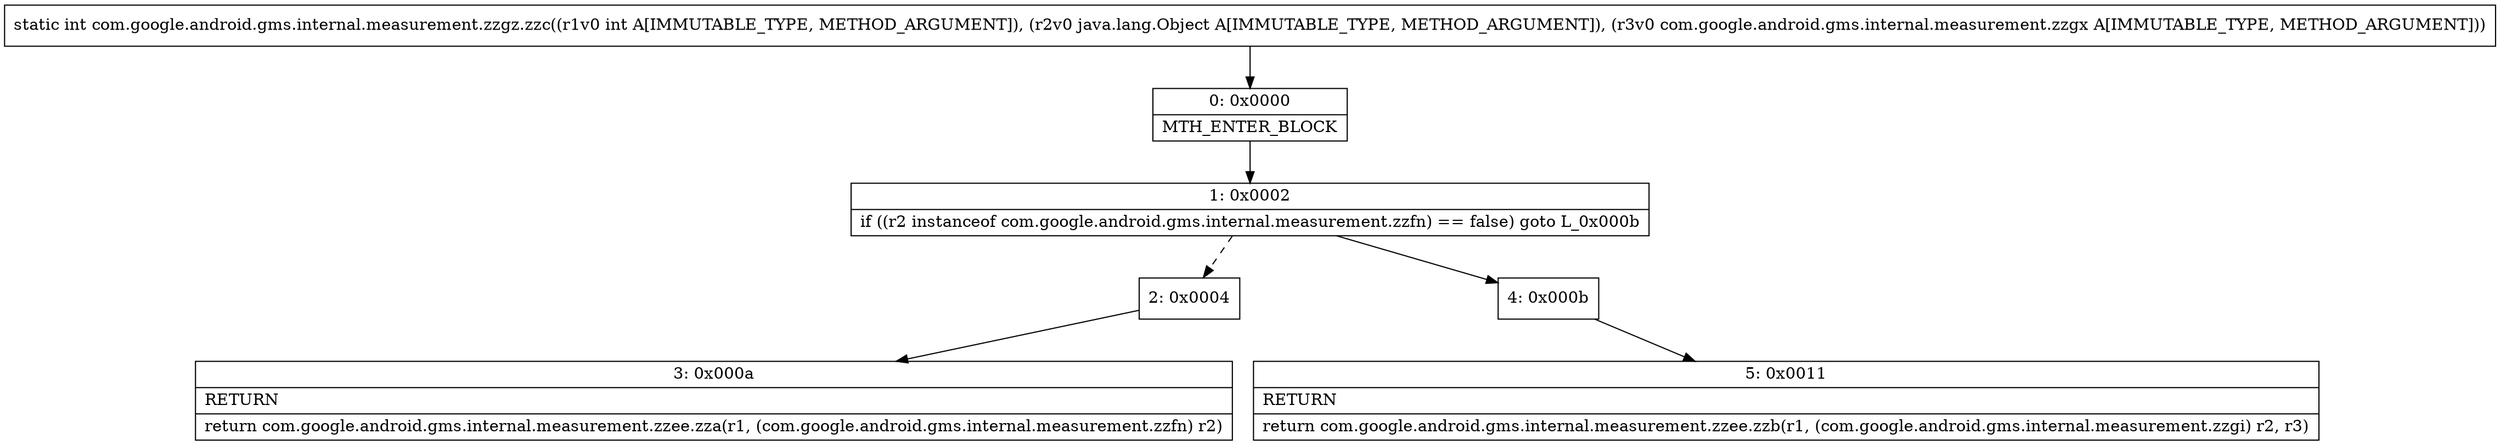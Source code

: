 digraph "CFG forcom.google.android.gms.internal.measurement.zzgz.zzc(ILjava\/lang\/Object;Lcom\/google\/android\/gms\/internal\/measurement\/zzgx;)I" {
Node_0 [shape=record,label="{0\:\ 0x0000|MTH_ENTER_BLOCK\l}"];
Node_1 [shape=record,label="{1\:\ 0x0002|if ((r2 instanceof com.google.android.gms.internal.measurement.zzfn) == false) goto L_0x000b\l}"];
Node_2 [shape=record,label="{2\:\ 0x0004}"];
Node_3 [shape=record,label="{3\:\ 0x000a|RETURN\l|return com.google.android.gms.internal.measurement.zzee.zza(r1, (com.google.android.gms.internal.measurement.zzfn) r2)\l}"];
Node_4 [shape=record,label="{4\:\ 0x000b}"];
Node_5 [shape=record,label="{5\:\ 0x0011|RETURN\l|return com.google.android.gms.internal.measurement.zzee.zzb(r1, (com.google.android.gms.internal.measurement.zzgi) r2, r3)\l}"];
MethodNode[shape=record,label="{static int com.google.android.gms.internal.measurement.zzgz.zzc((r1v0 int A[IMMUTABLE_TYPE, METHOD_ARGUMENT]), (r2v0 java.lang.Object A[IMMUTABLE_TYPE, METHOD_ARGUMENT]), (r3v0 com.google.android.gms.internal.measurement.zzgx A[IMMUTABLE_TYPE, METHOD_ARGUMENT])) }"];
MethodNode -> Node_0;
Node_0 -> Node_1;
Node_1 -> Node_2[style=dashed];
Node_1 -> Node_4;
Node_2 -> Node_3;
Node_4 -> Node_5;
}

